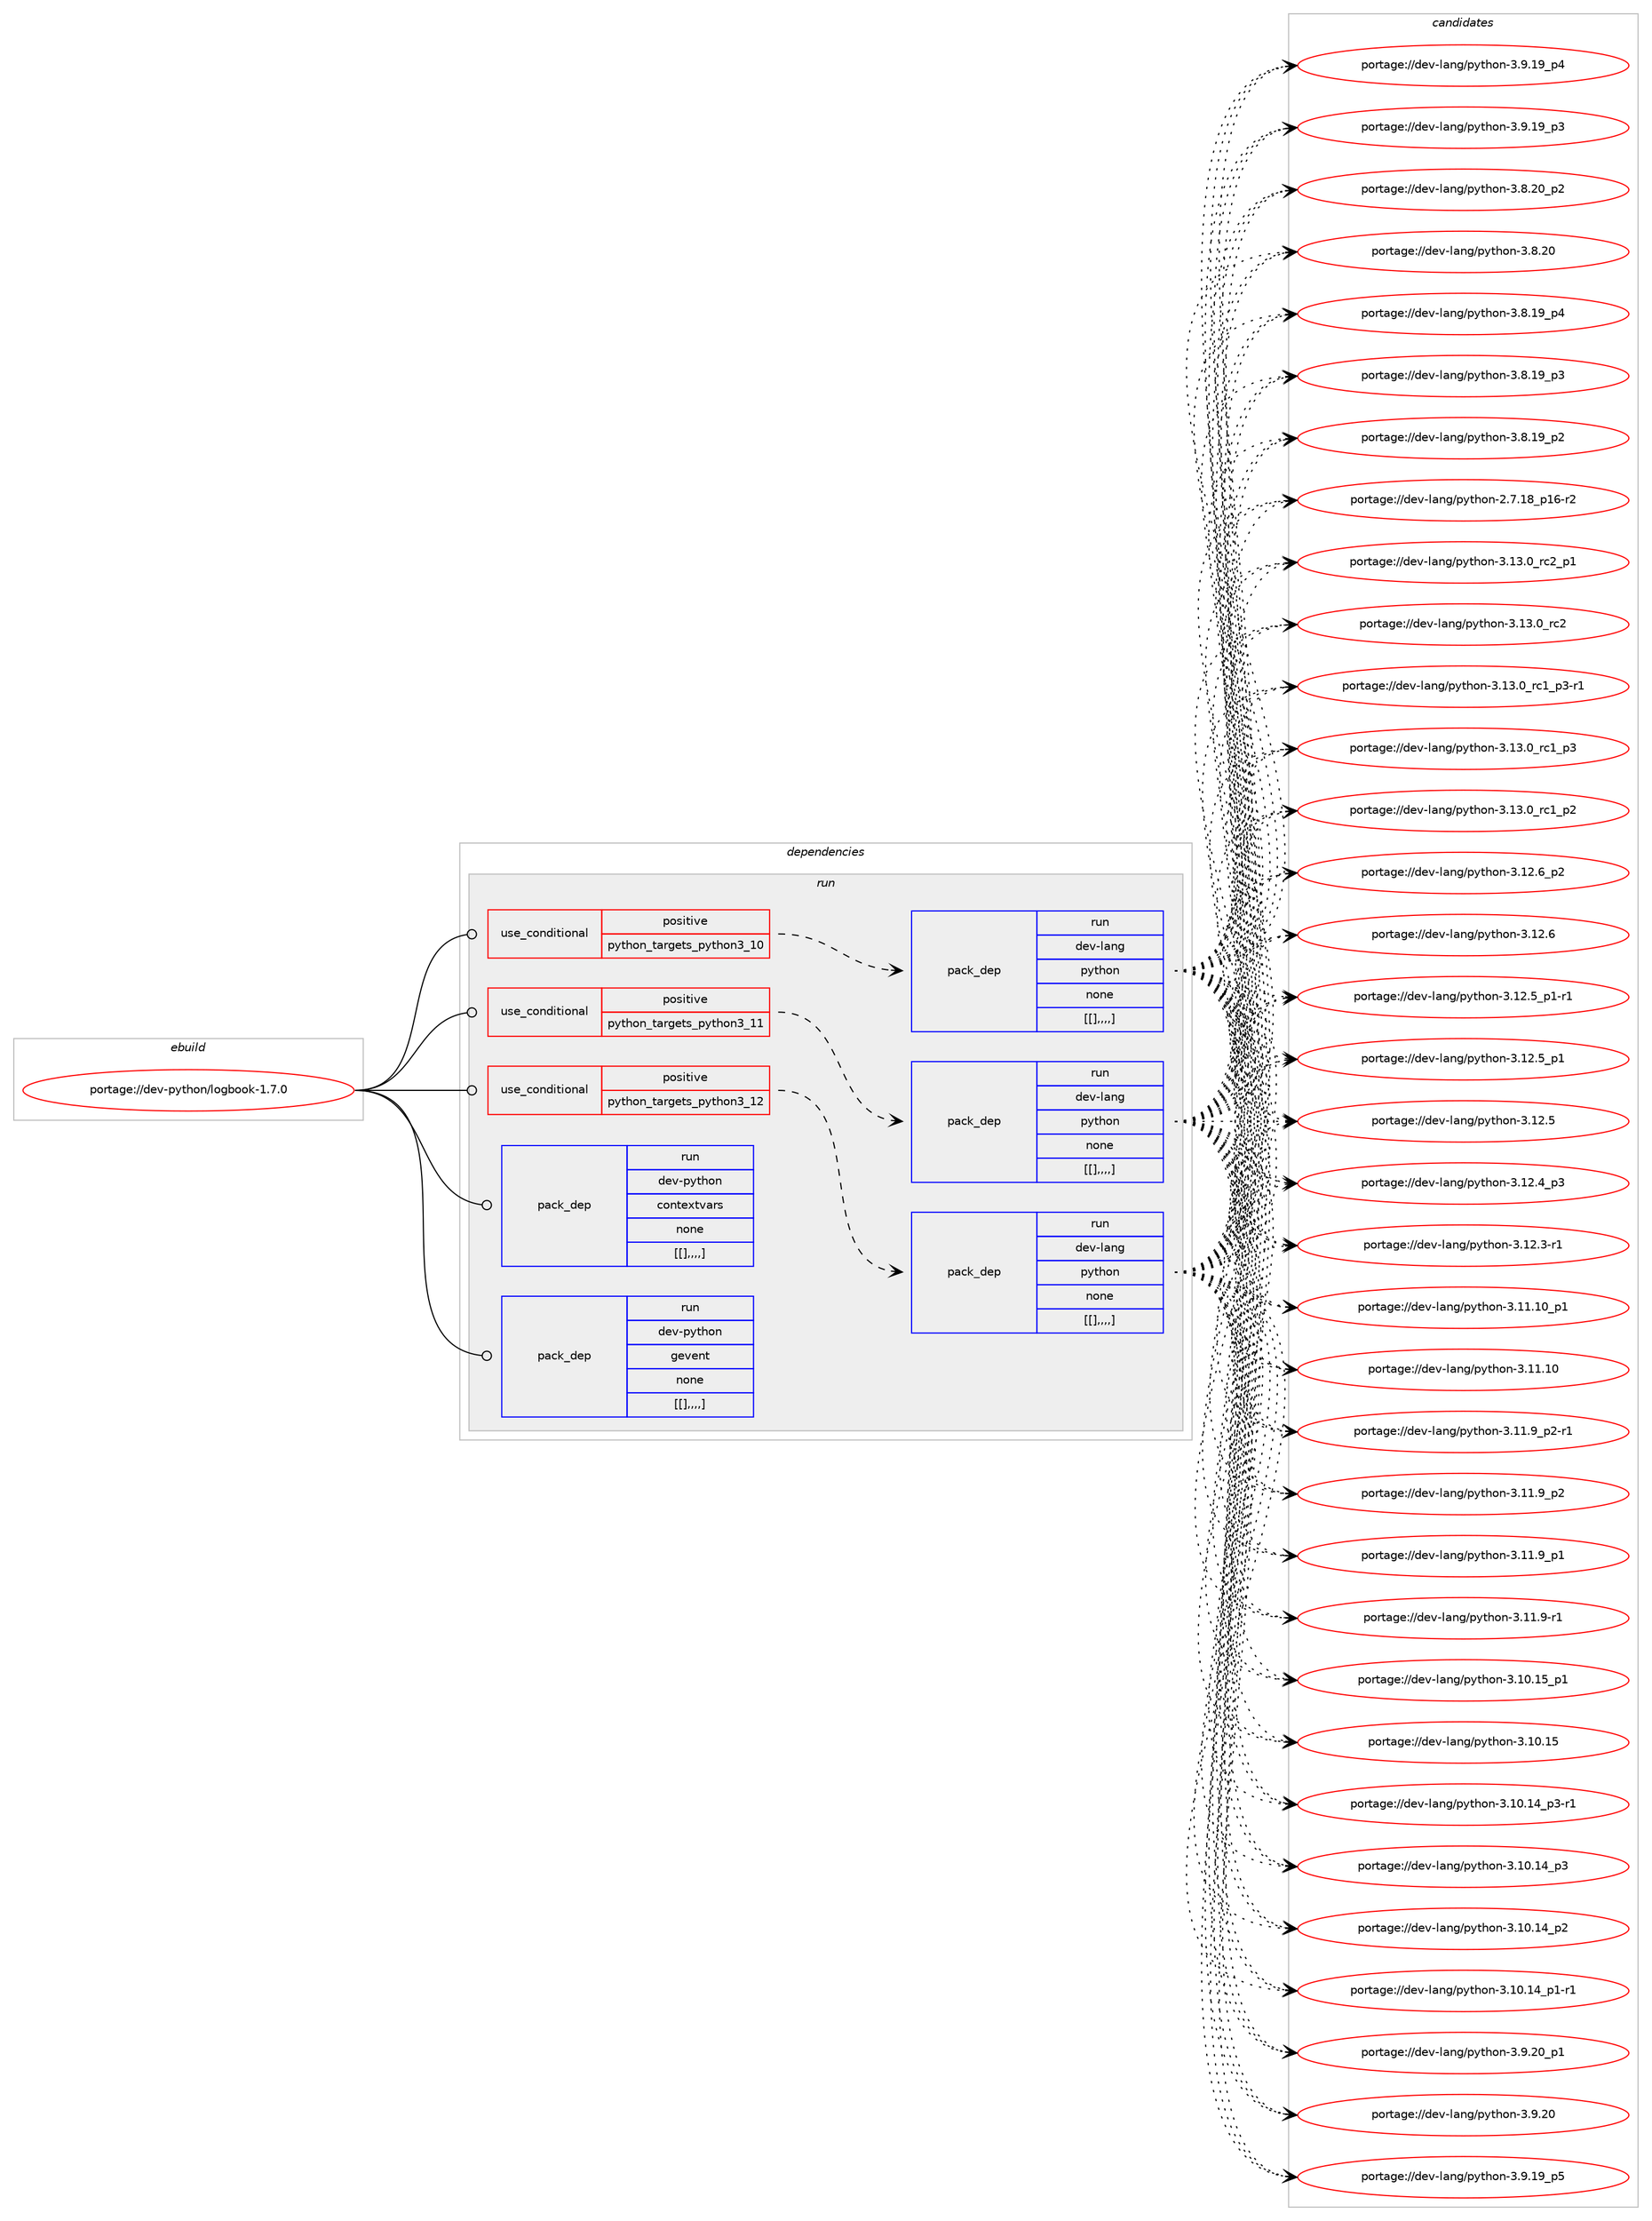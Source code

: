digraph prolog {

# *************
# Graph options
# *************

newrank=true;
concentrate=true;
compound=true;
graph [rankdir=LR,fontname=Helvetica,fontsize=10,ranksep=1.5];#, ranksep=2.5, nodesep=0.2];
edge  [arrowhead=vee];
node  [fontname=Helvetica,fontsize=10];

# **********
# The ebuild
# **********

subgraph cluster_leftcol {
color=gray;
label=<<i>ebuild</i>>;
id [label="portage://dev-python/logbook-1.7.0", color=red, width=4, href="../dev-python/logbook-1.7.0.svg"];
}

# ****************
# The dependencies
# ****************

subgraph cluster_midcol {
color=gray;
label=<<i>dependencies</i>>;
subgraph cluster_compile {
fillcolor="#eeeeee";
style=filled;
label=<<i>compile</i>>;
}
subgraph cluster_compileandrun {
fillcolor="#eeeeee";
style=filled;
label=<<i>compile and run</i>>;
}
subgraph cluster_run {
fillcolor="#eeeeee";
style=filled;
label=<<i>run</i>>;
subgraph cond35661 {
dependency152249 [label=<<TABLE BORDER="0" CELLBORDER="1" CELLSPACING="0" CELLPADDING="4"><TR><TD ROWSPAN="3" CELLPADDING="10">use_conditional</TD></TR><TR><TD>positive</TD></TR><TR><TD>python_targets_python3_10</TD></TR></TABLE>>, shape=none, color=red];
subgraph pack115374 {
dependency152250 [label=<<TABLE BORDER="0" CELLBORDER="1" CELLSPACING="0" CELLPADDING="4" WIDTH="220"><TR><TD ROWSPAN="6" CELLPADDING="30">pack_dep</TD></TR><TR><TD WIDTH="110">run</TD></TR><TR><TD>dev-lang</TD></TR><TR><TD>python</TD></TR><TR><TD>none</TD></TR><TR><TD>[[],,,,]</TD></TR></TABLE>>, shape=none, color=blue];
}
dependency152249:e -> dependency152250:w [weight=20,style="dashed",arrowhead="vee"];
}
id:e -> dependency152249:w [weight=20,style="solid",arrowhead="odot"];
subgraph cond35662 {
dependency152251 [label=<<TABLE BORDER="0" CELLBORDER="1" CELLSPACING="0" CELLPADDING="4"><TR><TD ROWSPAN="3" CELLPADDING="10">use_conditional</TD></TR><TR><TD>positive</TD></TR><TR><TD>python_targets_python3_11</TD></TR></TABLE>>, shape=none, color=red];
subgraph pack115375 {
dependency152252 [label=<<TABLE BORDER="0" CELLBORDER="1" CELLSPACING="0" CELLPADDING="4" WIDTH="220"><TR><TD ROWSPAN="6" CELLPADDING="30">pack_dep</TD></TR><TR><TD WIDTH="110">run</TD></TR><TR><TD>dev-lang</TD></TR><TR><TD>python</TD></TR><TR><TD>none</TD></TR><TR><TD>[[],,,,]</TD></TR></TABLE>>, shape=none, color=blue];
}
dependency152251:e -> dependency152252:w [weight=20,style="dashed",arrowhead="vee"];
}
id:e -> dependency152251:w [weight=20,style="solid",arrowhead="odot"];
subgraph cond35663 {
dependency152253 [label=<<TABLE BORDER="0" CELLBORDER="1" CELLSPACING="0" CELLPADDING="4"><TR><TD ROWSPAN="3" CELLPADDING="10">use_conditional</TD></TR><TR><TD>positive</TD></TR><TR><TD>python_targets_python3_12</TD></TR></TABLE>>, shape=none, color=red];
subgraph pack115376 {
dependency152254 [label=<<TABLE BORDER="0" CELLBORDER="1" CELLSPACING="0" CELLPADDING="4" WIDTH="220"><TR><TD ROWSPAN="6" CELLPADDING="30">pack_dep</TD></TR><TR><TD WIDTH="110">run</TD></TR><TR><TD>dev-lang</TD></TR><TR><TD>python</TD></TR><TR><TD>none</TD></TR><TR><TD>[[],,,,]</TD></TR></TABLE>>, shape=none, color=blue];
}
dependency152253:e -> dependency152254:w [weight=20,style="dashed",arrowhead="vee"];
}
id:e -> dependency152253:w [weight=20,style="solid",arrowhead="odot"];
subgraph pack115377 {
dependency152255 [label=<<TABLE BORDER="0" CELLBORDER="1" CELLSPACING="0" CELLPADDING="4" WIDTH="220"><TR><TD ROWSPAN="6" CELLPADDING="30">pack_dep</TD></TR><TR><TD WIDTH="110">run</TD></TR><TR><TD>dev-python</TD></TR><TR><TD>contextvars</TD></TR><TR><TD>none</TD></TR><TR><TD>[[],,,,]</TD></TR></TABLE>>, shape=none, color=blue];
}
id:e -> dependency152255:w [weight=20,style="solid",arrowhead="odot"];
subgraph pack115378 {
dependency152256 [label=<<TABLE BORDER="0" CELLBORDER="1" CELLSPACING="0" CELLPADDING="4" WIDTH="220"><TR><TD ROWSPAN="6" CELLPADDING="30">pack_dep</TD></TR><TR><TD WIDTH="110">run</TD></TR><TR><TD>dev-python</TD></TR><TR><TD>gevent</TD></TR><TR><TD>none</TD></TR><TR><TD>[[],,,,]</TD></TR></TABLE>>, shape=none, color=blue];
}
id:e -> dependency152256:w [weight=20,style="solid",arrowhead="odot"];
}
}

# **************
# The candidates
# **************

subgraph cluster_choices {
rank=same;
color=gray;
label=<<i>candidates</i>>;

subgraph choice115374 {
color=black;
nodesep=1;
choice100101118451089711010347112121116104111110455146495146489511499509511249 [label="portage://dev-lang/python-3.13.0_rc2_p1", color=red, width=4,href="../dev-lang/python-3.13.0_rc2_p1.svg"];
choice10010111845108971101034711212111610411111045514649514648951149950 [label="portage://dev-lang/python-3.13.0_rc2", color=red, width=4,href="../dev-lang/python-3.13.0_rc2.svg"];
choice1001011184510897110103471121211161041111104551464951464895114994995112514511449 [label="portage://dev-lang/python-3.13.0_rc1_p3-r1", color=red, width=4,href="../dev-lang/python-3.13.0_rc1_p3-r1.svg"];
choice100101118451089711010347112121116104111110455146495146489511499499511251 [label="portage://dev-lang/python-3.13.0_rc1_p3", color=red, width=4,href="../dev-lang/python-3.13.0_rc1_p3.svg"];
choice100101118451089711010347112121116104111110455146495146489511499499511250 [label="portage://dev-lang/python-3.13.0_rc1_p2", color=red, width=4,href="../dev-lang/python-3.13.0_rc1_p2.svg"];
choice100101118451089711010347112121116104111110455146495046549511250 [label="portage://dev-lang/python-3.12.6_p2", color=red, width=4,href="../dev-lang/python-3.12.6_p2.svg"];
choice10010111845108971101034711212111610411111045514649504654 [label="portage://dev-lang/python-3.12.6", color=red, width=4,href="../dev-lang/python-3.12.6.svg"];
choice1001011184510897110103471121211161041111104551464950465395112494511449 [label="portage://dev-lang/python-3.12.5_p1-r1", color=red, width=4,href="../dev-lang/python-3.12.5_p1-r1.svg"];
choice100101118451089711010347112121116104111110455146495046539511249 [label="portage://dev-lang/python-3.12.5_p1", color=red, width=4,href="../dev-lang/python-3.12.5_p1.svg"];
choice10010111845108971101034711212111610411111045514649504653 [label="portage://dev-lang/python-3.12.5", color=red, width=4,href="../dev-lang/python-3.12.5.svg"];
choice100101118451089711010347112121116104111110455146495046529511251 [label="portage://dev-lang/python-3.12.4_p3", color=red, width=4,href="../dev-lang/python-3.12.4_p3.svg"];
choice100101118451089711010347112121116104111110455146495046514511449 [label="portage://dev-lang/python-3.12.3-r1", color=red, width=4,href="../dev-lang/python-3.12.3-r1.svg"];
choice10010111845108971101034711212111610411111045514649494649489511249 [label="portage://dev-lang/python-3.11.10_p1", color=red, width=4,href="../dev-lang/python-3.11.10_p1.svg"];
choice1001011184510897110103471121211161041111104551464949464948 [label="portage://dev-lang/python-3.11.10", color=red, width=4,href="../dev-lang/python-3.11.10.svg"];
choice1001011184510897110103471121211161041111104551464949465795112504511449 [label="portage://dev-lang/python-3.11.9_p2-r1", color=red, width=4,href="../dev-lang/python-3.11.9_p2-r1.svg"];
choice100101118451089711010347112121116104111110455146494946579511250 [label="portage://dev-lang/python-3.11.9_p2", color=red, width=4,href="../dev-lang/python-3.11.9_p2.svg"];
choice100101118451089711010347112121116104111110455146494946579511249 [label="portage://dev-lang/python-3.11.9_p1", color=red, width=4,href="../dev-lang/python-3.11.9_p1.svg"];
choice100101118451089711010347112121116104111110455146494946574511449 [label="portage://dev-lang/python-3.11.9-r1", color=red, width=4,href="../dev-lang/python-3.11.9-r1.svg"];
choice10010111845108971101034711212111610411111045514649484649539511249 [label="portage://dev-lang/python-3.10.15_p1", color=red, width=4,href="../dev-lang/python-3.10.15_p1.svg"];
choice1001011184510897110103471121211161041111104551464948464953 [label="portage://dev-lang/python-3.10.15", color=red, width=4,href="../dev-lang/python-3.10.15.svg"];
choice100101118451089711010347112121116104111110455146494846495295112514511449 [label="portage://dev-lang/python-3.10.14_p3-r1", color=red, width=4,href="../dev-lang/python-3.10.14_p3-r1.svg"];
choice10010111845108971101034711212111610411111045514649484649529511251 [label="portage://dev-lang/python-3.10.14_p3", color=red, width=4,href="../dev-lang/python-3.10.14_p3.svg"];
choice10010111845108971101034711212111610411111045514649484649529511250 [label="portage://dev-lang/python-3.10.14_p2", color=red, width=4,href="../dev-lang/python-3.10.14_p2.svg"];
choice100101118451089711010347112121116104111110455146494846495295112494511449 [label="portage://dev-lang/python-3.10.14_p1-r1", color=red, width=4,href="../dev-lang/python-3.10.14_p1-r1.svg"];
choice100101118451089711010347112121116104111110455146574650489511249 [label="portage://dev-lang/python-3.9.20_p1", color=red, width=4,href="../dev-lang/python-3.9.20_p1.svg"];
choice10010111845108971101034711212111610411111045514657465048 [label="portage://dev-lang/python-3.9.20", color=red, width=4,href="../dev-lang/python-3.9.20.svg"];
choice100101118451089711010347112121116104111110455146574649579511253 [label="portage://dev-lang/python-3.9.19_p5", color=red, width=4,href="../dev-lang/python-3.9.19_p5.svg"];
choice100101118451089711010347112121116104111110455146574649579511252 [label="portage://dev-lang/python-3.9.19_p4", color=red, width=4,href="../dev-lang/python-3.9.19_p4.svg"];
choice100101118451089711010347112121116104111110455146574649579511251 [label="portage://dev-lang/python-3.9.19_p3", color=red, width=4,href="../dev-lang/python-3.9.19_p3.svg"];
choice100101118451089711010347112121116104111110455146564650489511250 [label="portage://dev-lang/python-3.8.20_p2", color=red, width=4,href="../dev-lang/python-3.8.20_p2.svg"];
choice10010111845108971101034711212111610411111045514656465048 [label="portage://dev-lang/python-3.8.20", color=red, width=4,href="../dev-lang/python-3.8.20.svg"];
choice100101118451089711010347112121116104111110455146564649579511252 [label="portage://dev-lang/python-3.8.19_p4", color=red, width=4,href="../dev-lang/python-3.8.19_p4.svg"];
choice100101118451089711010347112121116104111110455146564649579511251 [label="portage://dev-lang/python-3.8.19_p3", color=red, width=4,href="../dev-lang/python-3.8.19_p3.svg"];
choice100101118451089711010347112121116104111110455146564649579511250 [label="portage://dev-lang/python-3.8.19_p2", color=red, width=4,href="../dev-lang/python-3.8.19_p2.svg"];
choice100101118451089711010347112121116104111110455046554649569511249544511450 [label="portage://dev-lang/python-2.7.18_p16-r2", color=red, width=4,href="../dev-lang/python-2.7.18_p16-r2.svg"];
dependency152250:e -> choice100101118451089711010347112121116104111110455146495146489511499509511249:w [style=dotted,weight="100"];
dependency152250:e -> choice10010111845108971101034711212111610411111045514649514648951149950:w [style=dotted,weight="100"];
dependency152250:e -> choice1001011184510897110103471121211161041111104551464951464895114994995112514511449:w [style=dotted,weight="100"];
dependency152250:e -> choice100101118451089711010347112121116104111110455146495146489511499499511251:w [style=dotted,weight="100"];
dependency152250:e -> choice100101118451089711010347112121116104111110455146495146489511499499511250:w [style=dotted,weight="100"];
dependency152250:e -> choice100101118451089711010347112121116104111110455146495046549511250:w [style=dotted,weight="100"];
dependency152250:e -> choice10010111845108971101034711212111610411111045514649504654:w [style=dotted,weight="100"];
dependency152250:e -> choice1001011184510897110103471121211161041111104551464950465395112494511449:w [style=dotted,weight="100"];
dependency152250:e -> choice100101118451089711010347112121116104111110455146495046539511249:w [style=dotted,weight="100"];
dependency152250:e -> choice10010111845108971101034711212111610411111045514649504653:w [style=dotted,weight="100"];
dependency152250:e -> choice100101118451089711010347112121116104111110455146495046529511251:w [style=dotted,weight="100"];
dependency152250:e -> choice100101118451089711010347112121116104111110455146495046514511449:w [style=dotted,weight="100"];
dependency152250:e -> choice10010111845108971101034711212111610411111045514649494649489511249:w [style=dotted,weight="100"];
dependency152250:e -> choice1001011184510897110103471121211161041111104551464949464948:w [style=dotted,weight="100"];
dependency152250:e -> choice1001011184510897110103471121211161041111104551464949465795112504511449:w [style=dotted,weight="100"];
dependency152250:e -> choice100101118451089711010347112121116104111110455146494946579511250:w [style=dotted,weight="100"];
dependency152250:e -> choice100101118451089711010347112121116104111110455146494946579511249:w [style=dotted,weight="100"];
dependency152250:e -> choice100101118451089711010347112121116104111110455146494946574511449:w [style=dotted,weight="100"];
dependency152250:e -> choice10010111845108971101034711212111610411111045514649484649539511249:w [style=dotted,weight="100"];
dependency152250:e -> choice1001011184510897110103471121211161041111104551464948464953:w [style=dotted,weight="100"];
dependency152250:e -> choice100101118451089711010347112121116104111110455146494846495295112514511449:w [style=dotted,weight="100"];
dependency152250:e -> choice10010111845108971101034711212111610411111045514649484649529511251:w [style=dotted,weight="100"];
dependency152250:e -> choice10010111845108971101034711212111610411111045514649484649529511250:w [style=dotted,weight="100"];
dependency152250:e -> choice100101118451089711010347112121116104111110455146494846495295112494511449:w [style=dotted,weight="100"];
dependency152250:e -> choice100101118451089711010347112121116104111110455146574650489511249:w [style=dotted,weight="100"];
dependency152250:e -> choice10010111845108971101034711212111610411111045514657465048:w [style=dotted,weight="100"];
dependency152250:e -> choice100101118451089711010347112121116104111110455146574649579511253:w [style=dotted,weight="100"];
dependency152250:e -> choice100101118451089711010347112121116104111110455146574649579511252:w [style=dotted,weight="100"];
dependency152250:e -> choice100101118451089711010347112121116104111110455146574649579511251:w [style=dotted,weight="100"];
dependency152250:e -> choice100101118451089711010347112121116104111110455146564650489511250:w [style=dotted,weight="100"];
dependency152250:e -> choice10010111845108971101034711212111610411111045514656465048:w [style=dotted,weight="100"];
dependency152250:e -> choice100101118451089711010347112121116104111110455146564649579511252:w [style=dotted,weight="100"];
dependency152250:e -> choice100101118451089711010347112121116104111110455146564649579511251:w [style=dotted,weight="100"];
dependency152250:e -> choice100101118451089711010347112121116104111110455146564649579511250:w [style=dotted,weight="100"];
dependency152250:e -> choice100101118451089711010347112121116104111110455046554649569511249544511450:w [style=dotted,weight="100"];
}
subgraph choice115375 {
color=black;
nodesep=1;
choice100101118451089711010347112121116104111110455146495146489511499509511249 [label="portage://dev-lang/python-3.13.0_rc2_p1", color=red, width=4,href="../dev-lang/python-3.13.0_rc2_p1.svg"];
choice10010111845108971101034711212111610411111045514649514648951149950 [label="portage://dev-lang/python-3.13.0_rc2", color=red, width=4,href="../dev-lang/python-3.13.0_rc2.svg"];
choice1001011184510897110103471121211161041111104551464951464895114994995112514511449 [label="portage://dev-lang/python-3.13.0_rc1_p3-r1", color=red, width=4,href="../dev-lang/python-3.13.0_rc1_p3-r1.svg"];
choice100101118451089711010347112121116104111110455146495146489511499499511251 [label="portage://dev-lang/python-3.13.0_rc1_p3", color=red, width=4,href="../dev-lang/python-3.13.0_rc1_p3.svg"];
choice100101118451089711010347112121116104111110455146495146489511499499511250 [label="portage://dev-lang/python-3.13.0_rc1_p2", color=red, width=4,href="../dev-lang/python-3.13.0_rc1_p2.svg"];
choice100101118451089711010347112121116104111110455146495046549511250 [label="portage://dev-lang/python-3.12.6_p2", color=red, width=4,href="../dev-lang/python-3.12.6_p2.svg"];
choice10010111845108971101034711212111610411111045514649504654 [label="portage://dev-lang/python-3.12.6", color=red, width=4,href="../dev-lang/python-3.12.6.svg"];
choice1001011184510897110103471121211161041111104551464950465395112494511449 [label="portage://dev-lang/python-3.12.5_p1-r1", color=red, width=4,href="../dev-lang/python-3.12.5_p1-r1.svg"];
choice100101118451089711010347112121116104111110455146495046539511249 [label="portage://dev-lang/python-3.12.5_p1", color=red, width=4,href="../dev-lang/python-3.12.5_p1.svg"];
choice10010111845108971101034711212111610411111045514649504653 [label="portage://dev-lang/python-3.12.5", color=red, width=4,href="../dev-lang/python-3.12.5.svg"];
choice100101118451089711010347112121116104111110455146495046529511251 [label="portage://dev-lang/python-3.12.4_p3", color=red, width=4,href="../dev-lang/python-3.12.4_p3.svg"];
choice100101118451089711010347112121116104111110455146495046514511449 [label="portage://dev-lang/python-3.12.3-r1", color=red, width=4,href="../dev-lang/python-3.12.3-r1.svg"];
choice10010111845108971101034711212111610411111045514649494649489511249 [label="portage://dev-lang/python-3.11.10_p1", color=red, width=4,href="../dev-lang/python-3.11.10_p1.svg"];
choice1001011184510897110103471121211161041111104551464949464948 [label="portage://dev-lang/python-3.11.10", color=red, width=4,href="../dev-lang/python-3.11.10.svg"];
choice1001011184510897110103471121211161041111104551464949465795112504511449 [label="portage://dev-lang/python-3.11.9_p2-r1", color=red, width=4,href="../dev-lang/python-3.11.9_p2-r1.svg"];
choice100101118451089711010347112121116104111110455146494946579511250 [label="portage://dev-lang/python-3.11.9_p2", color=red, width=4,href="../dev-lang/python-3.11.9_p2.svg"];
choice100101118451089711010347112121116104111110455146494946579511249 [label="portage://dev-lang/python-3.11.9_p1", color=red, width=4,href="../dev-lang/python-3.11.9_p1.svg"];
choice100101118451089711010347112121116104111110455146494946574511449 [label="portage://dev-lang/python-3.11.9-r1", color=red, width=4,href="../dev-lang/python-3.11.9-r1.svg"];
choice10010111845108971101034711212111610411111045514649484649539511249 [label="portage://dev-lang/python-3.10.15_p1", color=red, width=4,href="../dev-lang/python-3.10.15_p1.svg"];
choice1001011184510897110103471121211161041111104551464948464953 [label="portage://dev-lang/python-3.10.15", color=red, width=4,href="../dev-lang/python-3.10.15.svg"];
choice100101118451089711010347112121116104111110455146494846495295112514511449 [label="portage://dev-lang/python-3.10.14_p3-r1", color=red, width=4,href="../dev-lang/python-3.10.14_p3-r1.svg"];
choice10010111845108971101034711212111610411111045514649484649529511251 [label="portage://dev-lang/python-3.10.14_p3", color=red, width=4,href="../dev-lang/python-3.10.14_p3.svg"];
choice10010111845108971101034711212111610411111045514649484649529511250 [label="portage://dev-lang/python-3.10.14_p2", color=red, width=4,href="../dev-lang/python-3.10.14_p2.svg"];
choice100101118451089711010347112121116104111110455146494846495295112494511449 [label="portage://dev-lang/python-3.10.14_p1-r1", color=red, width=4,href="../dev-lang/python-3.10.14_p1-r1.svg"];
choice100101118451089711010347112121116104111110455146574650489511249 [label="portage://dev-lang/python-3.9.20_p1", color=red, width=4,href="../dev-lang/python-3.9.20_p1.svg"];
choice10010111845108971101034711212111610411111045514657465048 [label="portage://dev-lang/python-3.9.20", color=red, width=4,href="../dev-lang/python-3.9.20.svg"];
choice100101118451089711010347112121116104111110455146574649579511253 [label="portage://dev-lang/python-3.9.19_p5", color=red, width=4,href="../dev-lang/python-3.9.19_p5.svg"];
choice100101118451089711010347112121116104111110455146574649579511252 [label="portage://dev-lang/python-3.9.19_p4", color=red, width=4,href="../dev-lang/python-3.9.19_p4.svg"];
choice100101118451089711010347112121116104111110455146574649579511251 [label="portage://dev-lang/python-3.9.19_p3", color=red, width=4,href="../dev-lang/python-3.9.19_p3.svg"];
choice100101118451089711010347112121116104111110455146564650489511250 [label="portage://dev-lang/python-3.8.20_p2", color=red, width=4,href="../dev-lang/python-3.8.20_p2.svg"];
choice10010111845108971101034711212111610411111045514656465048 [label="portage://dev-lang/python-3.8.20", color=red, width=4,href="../dev-lang/python-3.8.20.svg"];
choice100101118451089711010347112121116104111110455146564649579511252 [label="portage://dev-lang/python-3.8.19_p4", color=red, width=4,href="../dev-lang/python-3.8.19_p4.svg"];
choice100101118451089711010347112121116104111110455146564649579511251 [label="portage://dev-lang/python-3.8.19_p3", color=red, width=4,href="../dev-lang/python-3.8.19_p3.svg"];
choice100101118451089711010347112121116104111110455146564649579511250 [label="portage://dev-lang/python-3.8.19_p2", color=red, width=4,href="../dev-lang/python-3.8.19_p2.svg"];
choice100101118451089711010347112121116104111110455046554649569511249544511450 [label="portage://dev-lang/python-2.7.18_p16-r2", color=red, width=4,href="../dev-lang/python-2.7.18_p16-r2.svg"];
dependency152252:e -> choice100101118451089711010347112121116104111110455146495146489511499509511249:w [style=dotted,weight="100"];
dependency152252:e -> choice10010111845108971101034711212111610411111045514649514648951149950:w [style=dotted,weight="100"];
dependency152252:e -> choice1001011184510897110103471121211161041111104551464951464895114994995112514511449:w [style=dotted,weight="100"];
dependency152252:e -> choice100101118451089711010347112121116104111110455146495146489511499499511251:w [style=dotted,weight="100"];
dependency152252:e -> choice100101118451089711010347112121116104111110455146495146489511499499511250:w [style=dotted,weight="100"];
dependency152252:e -> choice100101118451089711010347112121116104111110455146495046549511250:w [style=dotted,weight="100"];
dependency152252:e -> choice10010111845108971101034711212111610411111045514649504654:w [style=dotted,weight="100"];
dependency152252:e -> choice1001011184510897110103471121211161041111104551464950465395112494511449:w [style=dotted,weight="100"];
dependency152252:e -> choice100101118451089711010347112121116104111110455146495046539511249:w [style=dotted,weight="100"];
dependency152252:e -> choice10010111845108971101034711212111610411111045514649504653:w [style=dotted,weight="100"];
dependency152252:e -> choice100101118451089711010347112121116104111110455146495046529511251:w [style=dotted,weight="100"];
dependency152252:e -> choice100101118451089711010347112121116104111110455146495046514511449:w [style=dotted,weight="100"];
dependency152252:e -> choice10010111845108971101034711212111610411111045514649494649489511249:w [style=dotted,weight="100"];
dependency152252:e -> choice1001011184510897110103471121211161041111104551464949464948:w [style=dotted,weight="100"];
dependency152252:e -> choice1001011184510897110103471121211161041111104551464949465795112504511449:w [style=dotted,weight="100"];
dependency152252:e -> choice100101118451089711010347112121116104111110455146494946579511250:w [style=dotted,weight="100"];
dependency152252:e -> choice100101118451089711010347112121116104111110455146494946579511249:w [style=dotted,weight="100"];
dependency152252:e -> choice100101118451089711010347112121116104111110455146494946574511449:w [style=dotted,weight="100"];
dependency152252:e -> choice10010111845108971101034711212111610411111045514649484649539511249:w [style=dotted,weight="100"];
dependency152252:e -> choice1001011184510897110103471121211161041111104551464948464953:w [style=dotted,weight="100"];
dependency152252:e -> choice100101118451089711010347112121116104111110455146494846495295112514511449:w [style=dotted,weight="100"];
dependency152252:e -> choice10010111845108971101034711212111610411111045514649484649529511251:w [style=dotted,weight="100"];
dependency152252:e -> choice10010111845108971101034711212111610411111045514649484649529511250:w [style=dotted,weight="100"];
dependency152252:e -> choice100101118451089711010347112121116104111110455146494846495295112494511449:w [style=dotted,weight="100"];
dependency152252:e -> choice100101118451089711010347112121116104111110455146574650489511249:w [style=dotted,weight="100"];
dependency152252:e -> choice10010111845108971101034711212111610411111045514657465048:w [style=dotted,weight="100"];
dependency152252:e -> choice100101118451089711010347112121116104111110455146574649579511253:w [style=dotted,weight="100"];
dependency152252:e -> choice100101118451089711010347112121116104111110455146574649579511252:w [style=dotted,weight="100"];
dependency152252:e -> choice100101118451089711010347112121116104111110455146574649579511251:w [style=dotted,weight="100"];
dependency152252:e -> choice100101118451089711010347112121116104111110455146564650489511250:w [style=dotted,weight="100"];
dependency152252:e -> choice10010111845108971101034711212111610411111045514656465048:w [style=dotted,weight="100"];
dependency152252:e -> choice100101118451089711010347112121116104111110455146564649579511252:w [style=dotted,weight="100"];
dependency152252:e -> choice100101118451089711010347112121116104111110455146564649579511251:w [style=dotted,weight="100"];
dependency152252:e -> choice100101118451089711010347112121116104111110455146564649579511250:w [style=dotted,weight="100"];
dependency152252:e -> choice100101118451089711010347112121116104111110455046554649569511249544511450:w [style=dotted,weight="100"];
}
subgraph choice115376 {
color=black;
nodesep=1;
choice100101118451089711010347112121116104111110455146495146489511499509511249 [label="portage://dev-lang/python-3.13.0_rc2_p1", color=red, width=4,href="../dev-lang/python-3.13.0_rc2_p1.svg"];
choice10010111845108971101034711212111610411111045514649514648951149950 [label="portage://dev-lang/python-3.13.0_rc2", color=red, width=4,href="../dev-lang/python-3.13.0_rc2.svg"];
choice1001011184510897110103471121211161041111104551464951464895114994995112514511449 [label="portage://dev-lang/python-3.13.0_rc1_p3-r1", color=red, width=4,href="../dev-lang/python-3.13.0_rc1_p3-r1.svg"];
choice100101118451089711010347112121116104111110455146495146489511499499511251 [label="portage://dev-lang/python-3.13.0_rc1_p3", color=red, width=4,href="../dev-lang/python-3.13.0_rc1_p3.svg"];
choice100101118451089711010347112121116104111110455146495146489511499499511250 [label="portage://dev-lang/python-3.13.0_rc1_p2", color=red, width=4,href="../dev-lang/python-3.13.0_rc1_p2.svg"];
choice100101118451089711010347112121116104111110455146495046549511250 [label="portage://dev-lang/python-3.12.6_p2", color=red, width=4,href="../dev-lang/python-3.12.6_p2.svg"];
choice10010111845108971101034711212111610411111045514649504654 [label="portage://dev-lang/python-3.12.6", color=red, width=4,href="../dev-lang/python-3.12.6.svg"];
choice1001011184510897110103471121211161041111104551464950465395112494511449 [label="portage://dev-lang/python-3.12.5_p1-r1", color=red, width=4,href="../dev-lang/python-3.12.5_p1-r1.svg"];
choice100101118451089711010347112121116104111110455146495046539511249 [label="portage://dev-lang/python-3.12.5_p1", color=red, width=4,href="../dev-lang/python-3.12.5_p1.svg"];
choice10010111845108971101034711212111610411111045514649504653 [label="portage://dev-lang/python-3.12.5", color=red, width=4,href="../dev-lang/python-3.12.5.svg"];
choice100101118451089711010347112121116104111110455146495046529511251 [label="portage://dev-lang/python-3.12.4_p3", color=red, width=4,href="../dev-lang/python-3.12.4_p3.svg"];
choice100101118451089711010347112121116104111110455146495046514511449 [label="portage://dev-lang/python-3.12.3-r1", color=red, width=4,href="../dev-lang/python-3.12.3-r1.svg"];
choice10010111845108971101034711212111610411111045514649494649489511249 [label="portage://dev-lang/python-3.11.10_p1", color=red, width=4,href="../dev-lang/python-3.11.10_p1.svg"];
choice1001011184510897110103471121211161041111104551464949464948 [label="portage://dev-lang/python-3.11.10", color=red, width=4,href="../dev-lang/python-3.11.10.svg"];
choice1001011184510897110103471121211161041111104551464949465795112504511449 [label="portage://dev-lang/python-3.11.9_p2-r1", color=red, width=4,href="../dev-lang/python-3.11.9_p2-r1.svg"];
choice100101118451089711010347112121116104111110455146494946579511250 [label="portage://dev-lang/python-3.11.9_p2", color=red, width=4,href="../dev-lang/python-3.11.9_p2.svg"];
choice100101118451089711010347112121116104111110455146494946579511249 [label="portage://dev-lang/python-3.11.9_p1", color=red, width=4,href="../dev-lang/python-3.11.9_p1.svg"];
choice100101118451089711010347112121116104111110455146494946574511449 [label="portage://dev-lang/python-3.11.9-r1", color=red, width=4,href="../dev-lang/python-3.11.9-r1.svg"];
choice10010111845108971101034711212111610411111045514649484649539511249 [label="portage://dev-lang/python-3.10.15_p1", color=red, width=4,href="../dev-lang/python-3.10.15_p1.svg"];
choice1001011184510897110103471121211161041111104551464948464953 [label="portage://dev-lang/python-3.10.15", color=red, width=4,href="../dev-lang/python-3.10.15.svg"];
choice100101118451089711010347112121116104111110455146494846495295112514511449 [label="portage://dev-lang/python-3.10.14_p3-r1", color=red, width=4,href="../dev-lang/python-3.10.14_p3-r1.svg"];
choice10010111845108971101034711212111610411111045514649484649529511251 [label="portage://dev-lang/python-3.10.14_p3", color=red, width=4,href="../dev-lang/python-3.10.14_p3.svg"];
choice10010111845108971101034711212111610411111045514649484649529511250 [label="portage://dev-lang/python-3.10.14_p2", color=red, width=4,href="../dev-lang/python-3.10.14_p2.svg"];
choice100101118451089711010347112121116104111110455146494846495295112494511449 [label="portage://dev-lang/python-3.10.14_p1-r1", color=red, width=4,href="../dev-lang/python-3.10.14_p1-r1.svg"];
choice100101118451089711010347112121116104111110455146574650489511249 [label="portage://dev-lang/python-3.9.20_p1", color=red, width=4,href="../dev-lang/python-3.9.20_p1.svg"];
choice10010111845108971101034711212111610411111045514657465048 [label="portage://dev-lang/python-3.9.20", color=red, width=4,href="../dev-lang/python-3.9.20.svg"];
choice100101118451089711010347112121116104111110455146574649579511253 [label="portage://dev-lang/python-3.9.19_p5", color=red, width=4,href="../dev-lang/python-3.9.19_p5.svg"];
choice100101118451089711010347112121116104111110455146574649579511252 [label="portage://dev-lang/python-3.9.19_p4", color=red, width=4,href="../dev-lang/python-3.9.19_p4.svg"];
choice100101118451089711010347112121116104111110455146574649579511251 [label="portage://dev-lang/python-3.9.19_p3", color=red, width=4,href="../dev-lang/python-3.9.19_p3.svg"];
choice100101118451089711010347112121116104111110455146564650489511250 [label="portage://dev-lang/python-3.8.20_p2", color=red, width=4,href="../dev-lang/python-3.8.20_p2.svg"];
choice10010111845108971101034711212111610411111045514656465048 [label="portage://dev-lang/python-3.8.20", color=red, width=4,href="../dev-lang/python-3.8.20.svg"];
choice100101118451089711010347112121116104111110455146564649579511252 [label="portage://dev-lang/python-3.8.19_p4", color=red, width=4,href="../dev-lang/python-3.8.19_p4.svg"];
choice100101118451089711010347112121116104111110455146564649579511251 [label="portage://dev-lang/python-3.8.19_p3", color=red, width=4,href="../dev-lang/python-3.8.19_p3.svg"];
choice100101118451089711010347112121116104111110455146564649579511250 [label="portage://dev-lang/python-3.8.19_p2", color=red, width=4,href="../dev-lang/python-3.8.19_p2.svg"];
choice100101118451089711010347112121116104111110455046554649569511249544511450 [label="portage://dev-lang/python-2.7.18_p16-r2", color=red, width=4,href="../dev-lang/python-2.7.18_p16-r2.svg"];
dependency152254:e -> choice100101118451089711010347112121116104111110455146495146489511499509511249:w [style=dotted,weight="100"];
dependency152254:e -> choice10010111845108971101034711212111610411111045514649514648951149950:w [style=dotted,weight="100"];
dependency152254:e -> choice1001011184510897110103471121211161041111104551464951464895114994995112514511449:w [style=dotted,weight="100"];
dependency152254:e -> choice100101118451089711010347112121116104111110455146495146489511499499511251:w [style=dotted,weight="100"];
dependency152254:e -> choice100101118451089711010347112121116104111110455146495146489511499499511250:w [style=dotted,weight="100"];
dependency152254:e -> choice100101118451089711010347112121116104111110455146495046549511250:w [style=dotted,weight="100"];
dependency152254:e -> choice10010111845108971101034711212111610411111045514649504654:w [style=dotted,weight="100"];
dependency152254:e -> choice1001011184510897110103471121211161041111104551464950465395112494511449:w [style=dotted,weight="100"];
dependency152254:e -> choice100101118451089711010347112121116104111110455146495046539511249:w [style=dotted,weight="100"];
dependency152254:e -> choice10010111845108971101034711212111610411111045514649504653:w [style=dotted,weight="100"];
dependency152254:e -> choice100101118451089711010347112121116104111110455146495046529511251:w [style=dotted,weight="100"];
dependency152254:e -> choice100101118451089711010347112121116104111110455146495046514511449:w [style=dotted,weight="100"];
dependency152254:e -> choice10010111845108971101034711212111610411111045514649494649489511249:w [style=dotted,weight="100"];
dependency152254:e -> choice1001011184510897110103471121211161041111104551464949464948:w [style=dotted,weight="100"];
dependency152254:e -> choice1001011184510897110103471121211161041111104551464949465795112504511449:w [style=dotted,weight="100"];
dependency152254:e -> choice100101118451089711010347112121116104111110455146494946579511250:w [style=dotted,weight="100"];
dependency152254:e -> choice100101118451089711010347112121116104111110455146494946579511249:w [style=dotted,weight="100"];
dependency152254:e -> choice100101118451089711010347112121116104111110455146494946574511449:w [style=dotted,weight="100"];
dependency152254:e -> choice10010111845108971101034711212111610411111045514649484649539511249:w [style=dotted,weight="100"];
dependency152254:e -> choice1001011184510897110103471121211161041111104551464948464953:w [style=dotted,weight="100"];
dependency152254:e -> choice100101118451089711010347112121116104111110455146494846495295112514511449:w [style=dotted,weight="100"];
dependency152254:e -> choice10010111845108971101034711212111610411111045514649484649529511251:w [style=dotted,weight="100"];
dependency152254:e -> choice10010111845108971101034711212111610411111045514649484649529511250:w [style=dotted,weight="100"];
dependency152254:e -> choice100101118451089711010347112121116104111110455146494846495295112494511449:w [style=dotted,weight="100"];
dependency152254:e -> choice100101118451089711010347112121116104111110455146574650489511249:w [style=dotted,weight="100"];
dependency152254:e -> choice10010111845108971101034711212111610411111045514657465048:w [style=dotted,weight="100"];
dependency152254:e -> choice100101118451089711010347112121116104111110455146574649579511253:w [style=dotted,weight="100"];
dependency152254:e -> choice100101118451089711010347112121116104111110455146574649579511252:w [style=dotted,weight="100"];
dependency152254:e -> choice100101118451089711010347112121116104111110455146574649579511251:w [style=dotted,weight="100"];
dependency152254:e -> choice100101118451089711010347112121116104111110455146564650489511250:w [style=dotted,weight="100"];
dependency152254:e -> choice10010111845108971101034711212111610411111045514656465048:w [style=dotted,weight="100"];
dependency152254:e -> choice100101118451089711010347112121116104111110455146564649579511252:w [style=dotted,weight="100"];
dependency152254:e -> choice100101118451089711010347112121116104111110455146564649579511251:w [style=dotted,weight="100"];
dependency152254:e -> choice100101118451089711010347112121116104111110455146564649579511250:w [style=dotted,weight="100"];
dependency152254:e -> choice100101118451089711010347112121116104111110455046554649569511249544511450:w [style=dotted,weight="100"];
}
subgraph choice115377 {
color=black;
nodesep=1;
}
subgraph choice115378 {
color=black;
nodesep=1;
}
}

}
